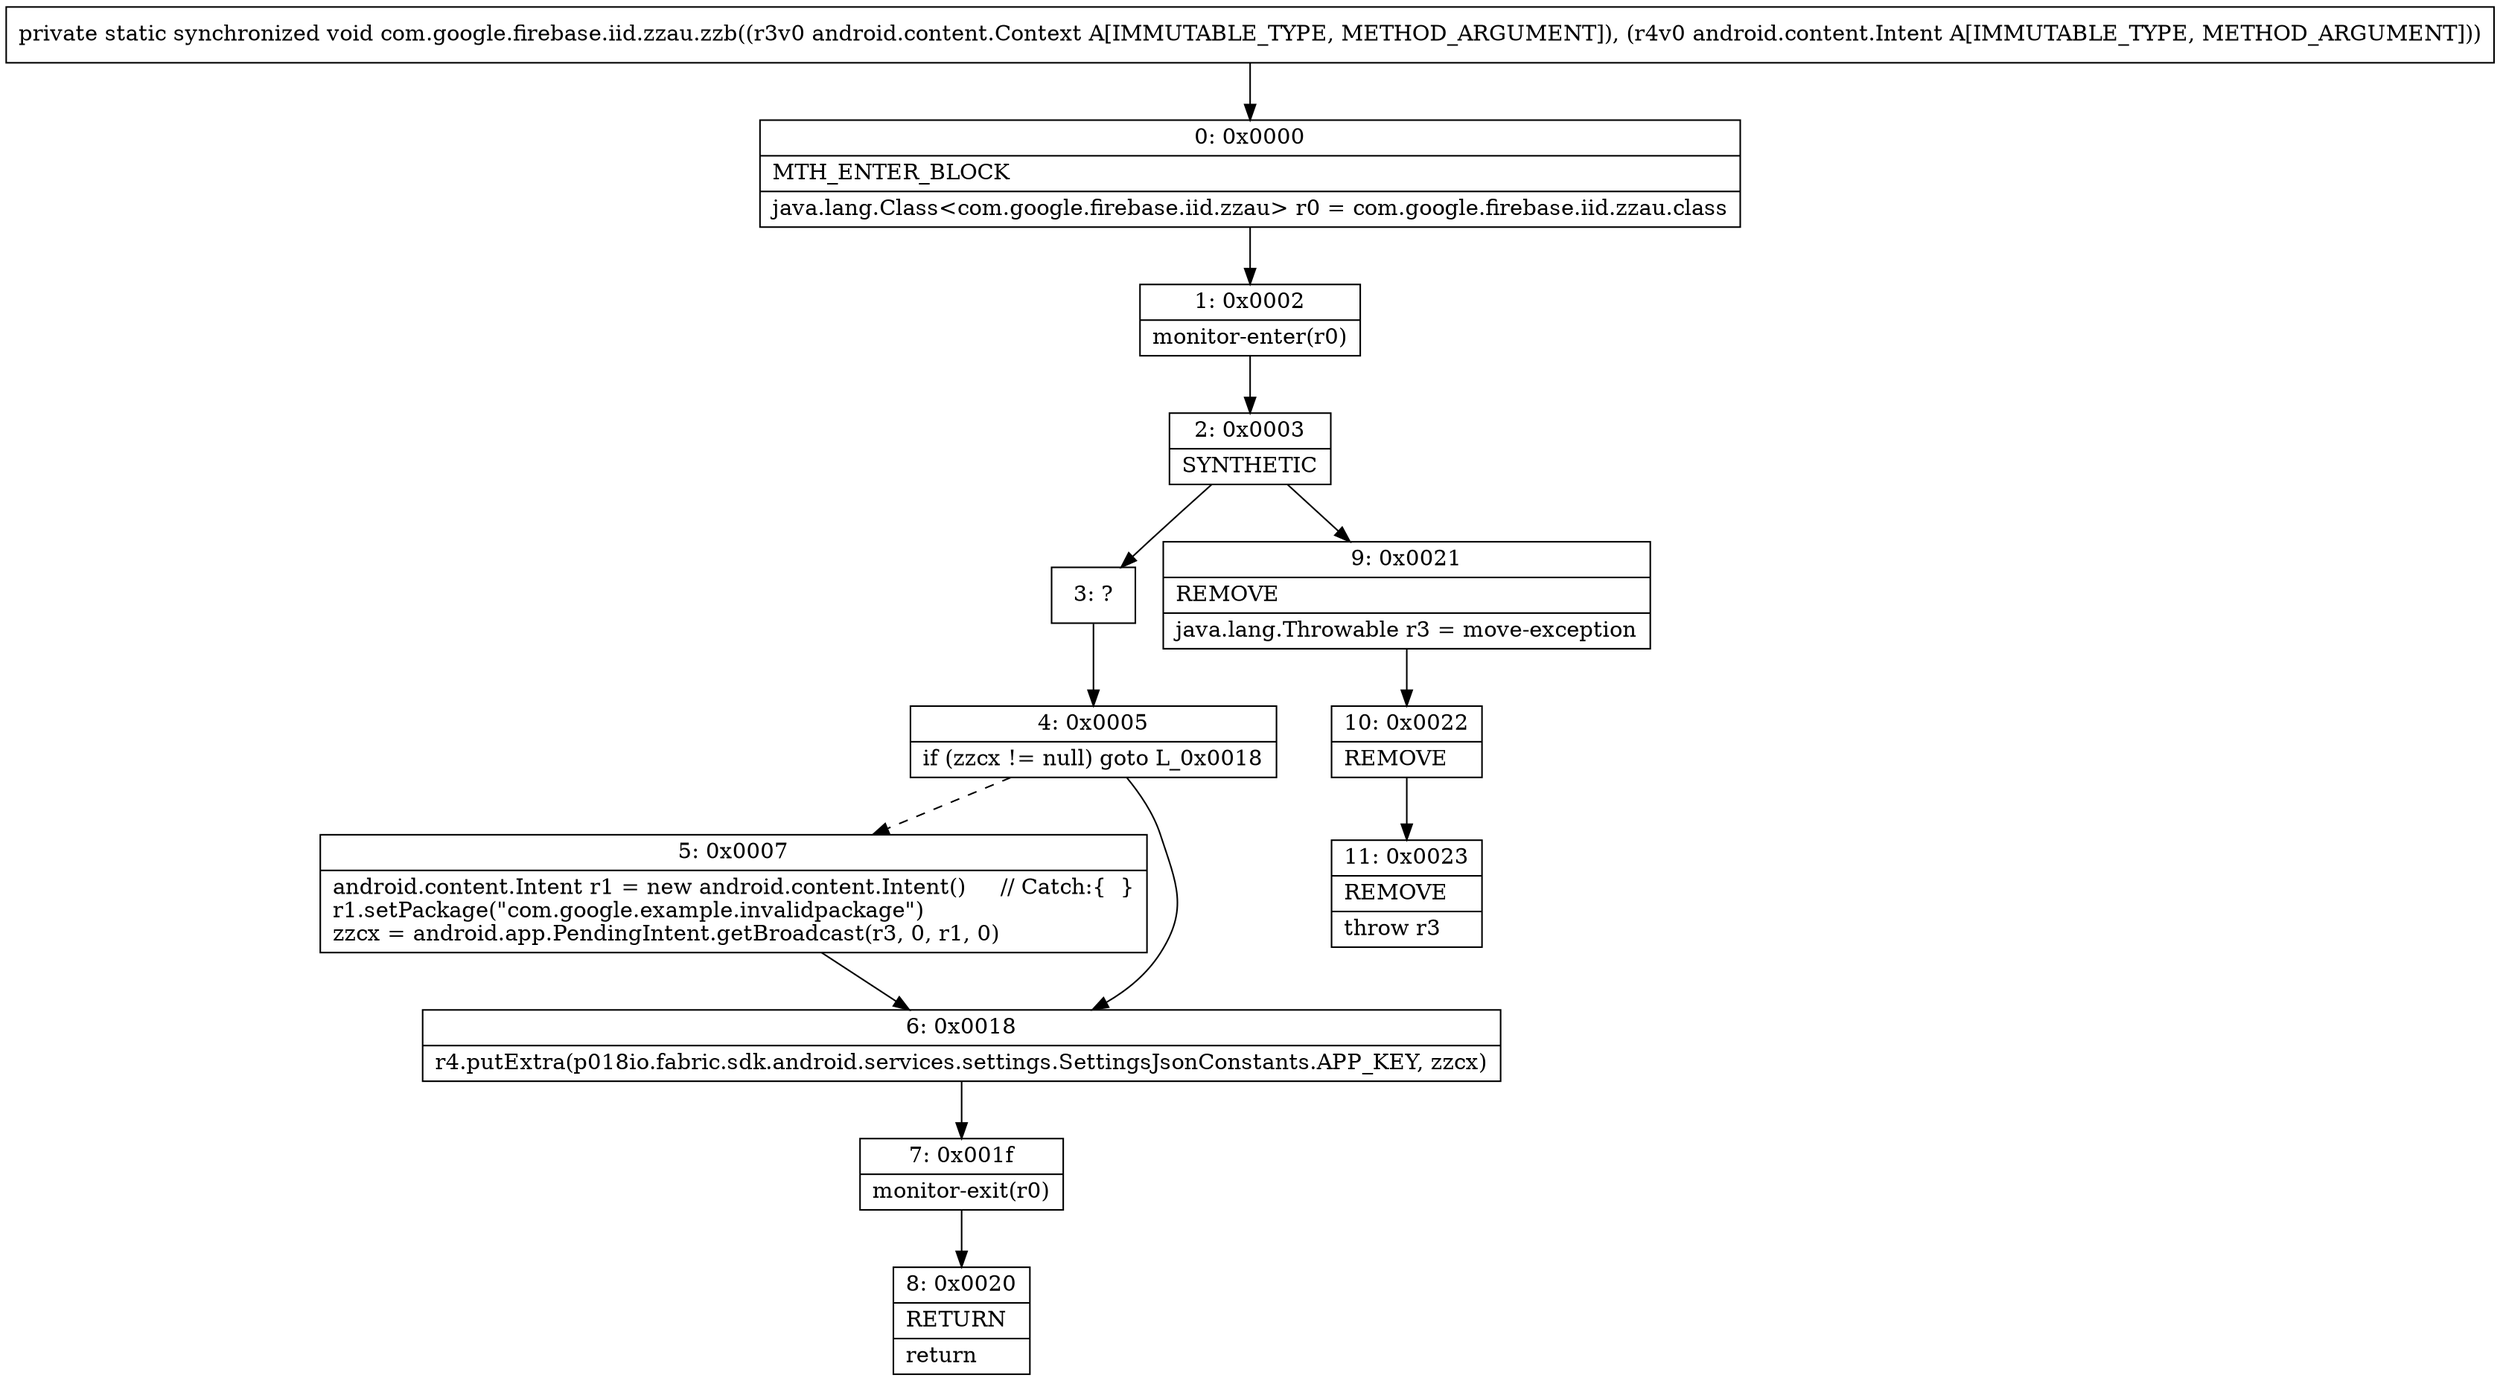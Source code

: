 digraph "CFG forcom.google.firebase.iid.zzau.zzb(Landroid\/content\/Context;Landroid\/content\/Intent;)V" {
Node_0 [shape=record,label="{0\:\ 0x0000|MTH_ENTER_BLOCK\l|java.lang.Class\<com.google.firebase.iid.zzau\> r0 = com.google.firebase.iid.zzau.class\l}"];
Node_1 [shape=record,label="{1\:\ 0x0002|monitor\-enter(r0)\l}"];
Node_2 [shape=record,label="{2\:\ 0x0003|SYNTHETIC\l}"];
Node_3 [shape=record,label="{3\:\ ?}"];
Node_4 [shape=record,label="{4\:\ 0x0005|if (zzcx != null) goto L_0x0018\l}"];
Node_5 [shape=record,label="{5\:\ 0x0007|android.content.Intent r1 = new android.content.Intent()     \/\/ Catch:\{  \}\lr1.setPackage(\"com.google.example.invalidpackage\")\lzzcx = android.app.PendingIntent.getBroadcast(r3, 0, r1, 0)\l}"];
Node_6 [shape=record,label="{6\:\ 0x0018|r4.putExtra(p018io.fabric.sdk.android.services.settings.SettingsJsonConstants.APP_KEY, zzcx)\l}"];
Node_7 [shape=record,label="{7\:\ 0x001f|monitor\-exit(r0)\l}"];
Node_8 [shape=record,label="{8\:\ 0x0020|RETURN\l|return\l}"];
Node_9 [shape=record,label="{9\:\ 0x0021|REMOVE\l|java.lang.Throwable r3 = move\-exception\l}"];
Node_10 [shape=record,label="{10\:\ 0x0022|REMOVE\l}"];
Node_11 [shape=record,label="{11\:\ 0x0023|REMOVE\l|throw r3\l}"];
MethodNode[shape=record,label="{private static synchronized void com.google.firebase.iid.zzau.zzb((r3v0 android.content.Context A[IMMUTABLE_TYPE, METHOD_ARGUMENT]), (r4v0 android.content.Intent A[IMMUTABLE_TYPE, METHOD_ARGUMENT])) }"];
MethodNode -> Node_0;
Node_0 -> Node_1;
Node_1 -> Node_2;
Node_2 -> Node_3;
Node_2 -> Node_9;
Node_3 -> Node_4;
Node_4 -> Node_5[style=dashed];
Node_4 -> Node_6;
Node_5 -> Node_6;
Node_6 -> Node_7;
Node_7 -> Node_8;
Node_9 -> Node_10;
Node_10 -> Node_11;
}

